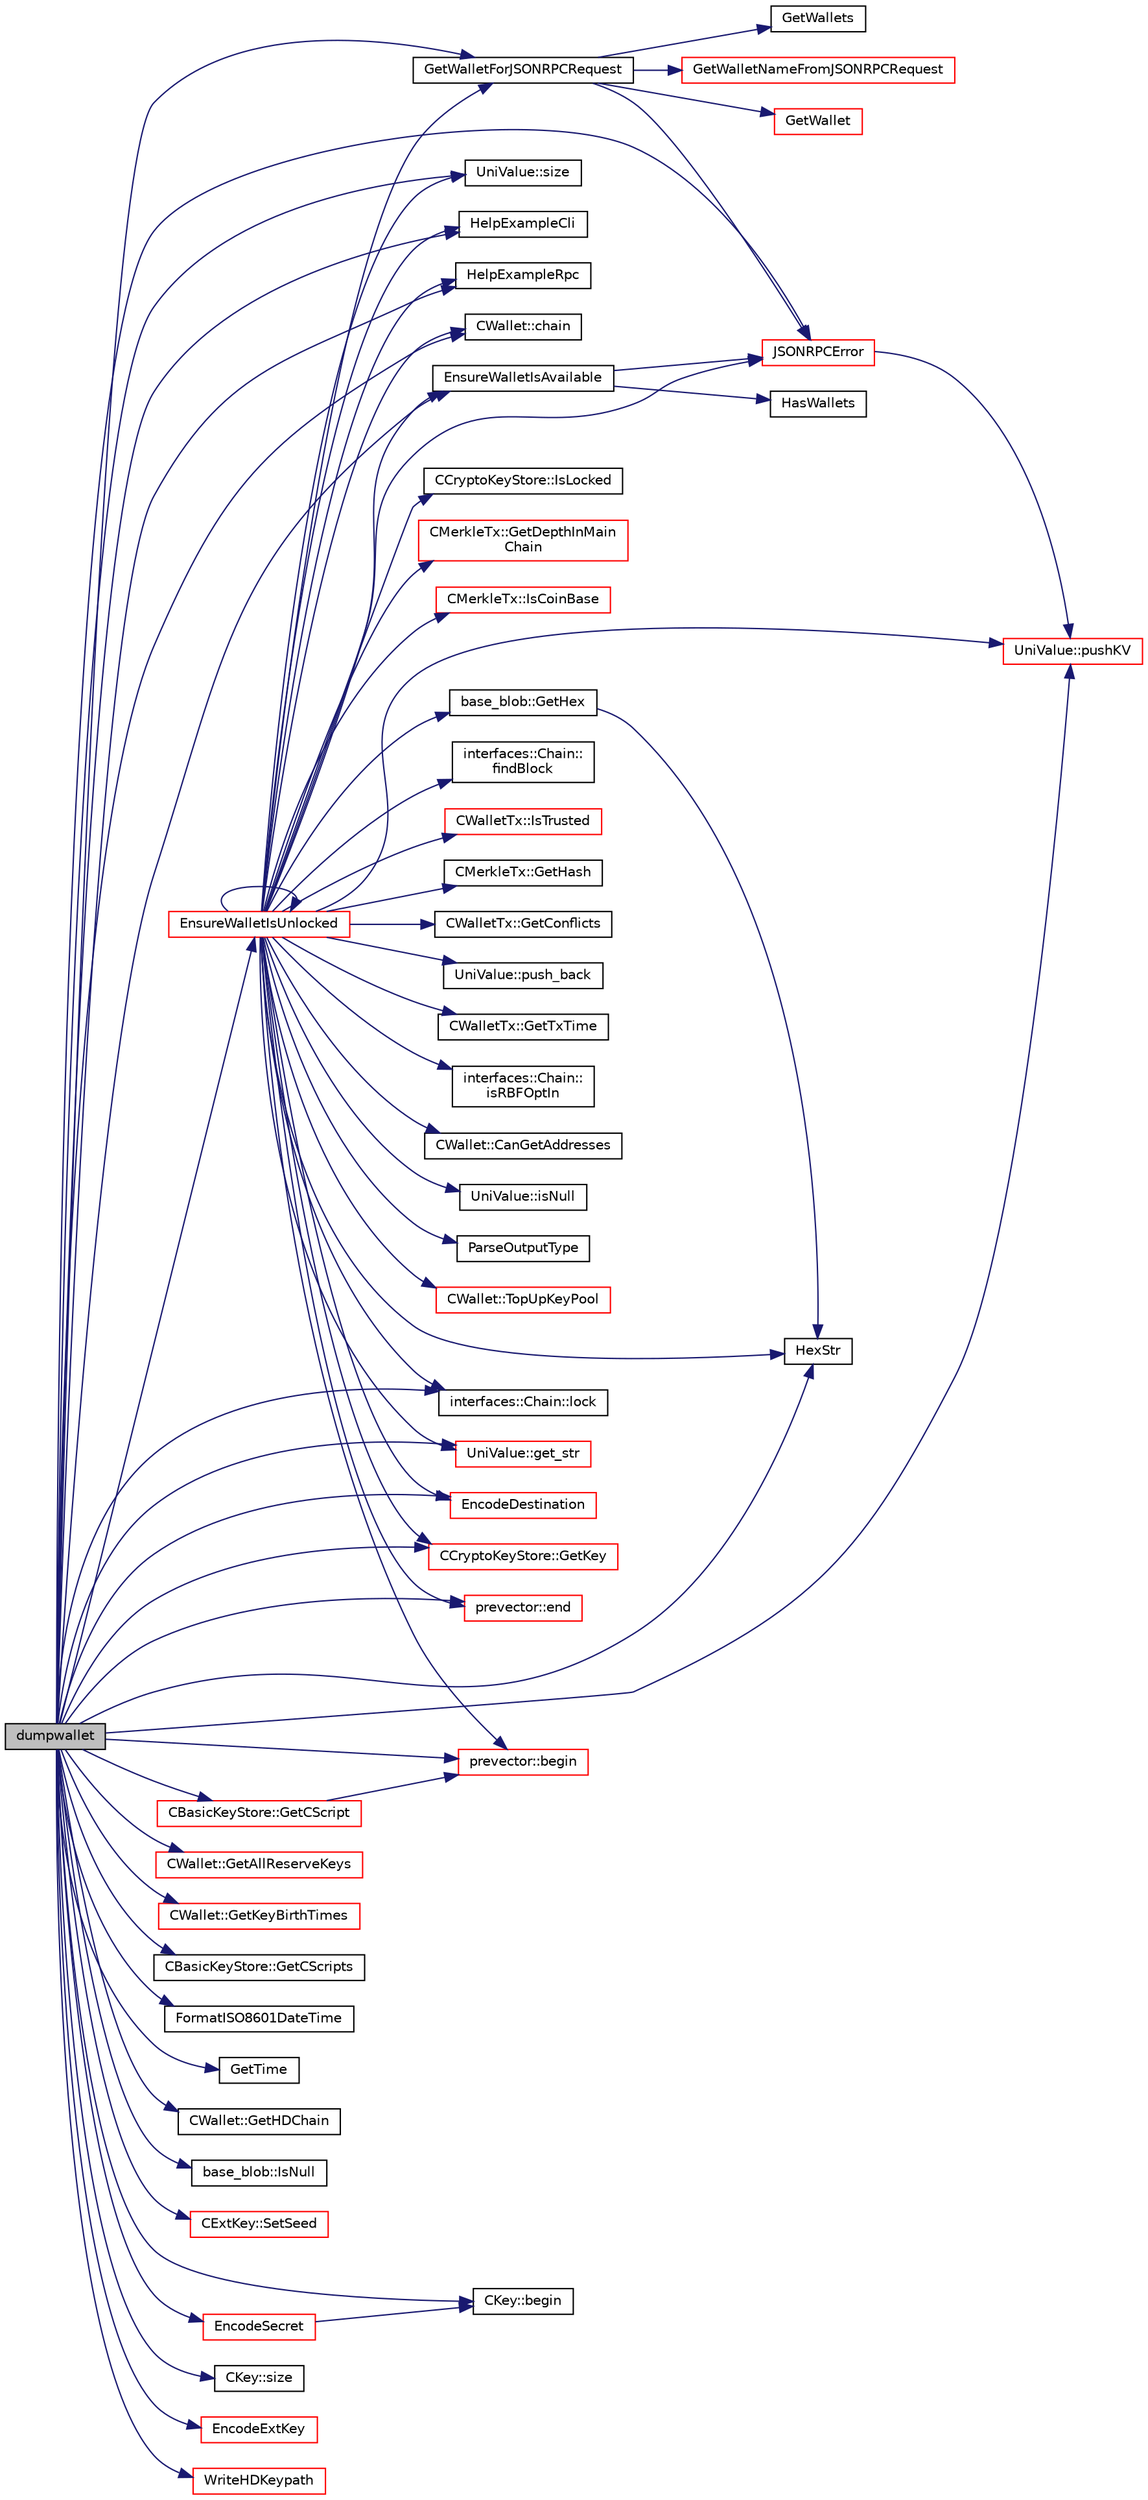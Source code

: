 digraph "dumpwallet"
{
  edge [fontname="Helvetica",fontsize="10",labelfontname="Helvetica",labelfontsize="10"];
  node [fontname="Helvetica",fontsize="10",shape=record];
  rankdir="LR";
  Node1 [label="dumpwallet",height=0.2,width=0.4,color="black", fillcolor="grey75", style="filled", fontcolor="black"];
  Node1 -> Node2 [color="midnightblue",fontsize="10",style="solid",fontname="Helvetica"];
  Node2 [label="GetWalletForJSONRPCRequest",height=0.2,width=0.4,color="black", fillcolor="white", style="filled",URL="$rpcwallet_8cpp.html#a13cf9bdc928d8ca0b67e34791da05ddc",tooltip="Figures out what wallet, if any, to use for a JSONRPCRequest. "];
  Node2 -> Node3 [color="midnightblue",fontsize="10",style="solid",fontname="Helvetica"];
  Node3 [label="GetWalletNameFromJSONRPCRequest",height=0.2,width=0.4,color="red", fillcolor="white", style="filled",URL="$rpcwallet_8cpp.html#af704ea42262521346e3be551cfbc5a7f"];
  Node2 -> Node4 [color="midnightblue",fontsize="10",style="solid",fontname="Helvetica"];
  Node4 [label="GetWallet",height=0.2,width=0.4,color="red", fillcolor="white", style="filled",URL="$wallet_2wallet_8cpp.html#a59fb74ca7a0b34f8f86ec58464a72f8a"];
  Node2 -> Node5 [color="midnightblue",fontsize="10",style="solid",fontname="Helvetica"];
  Node5 [label="JSONRPCError",height=0.2,width=0.4,color="red", fillcolor="white", style="filled",URL="$rpc_2protocol_8cpp.html#a40b75d3d265c4a2e1d5fe3e129743884"];
  Node5 -> Node6 [color="midnightblue",fontsize="10",style="solid",fontname="Helvetica"];
  Node6 [label="UniValue::pushKV",height=0.2,width=0.4,color="red", fillcolor="white", style="filled",URL="$class_uni_value.html#abab649c2dbd593233de6364254456026"];
  Node2 -> Node7 [color="midnightblue",fontsize="10",style="solid",fontname="Helvetica"];
  Node7 [label="GetWallets",height=0.2,width=0.4,color="black", fillcolor="white", style="filled",URL="$dummywallet_8cpp.html#ab8562a8762a7793fdf5b8ae9465e1b85"];
  Node1 -> Node8 [color="midnightblue",fontsize="10",style="solid",fontname="Helvetica"];
  Node8 [label="EnsureWalletIsAvailable",height=0.2,width=0.4,color="black", fillcolor="white", style="filled",URL="$rpcwallet_8cpp.html#ae44c9e4546fdf6e182276fada0126649"];
  Node8 -> Node9 [color="midnightblue",fontsize="10",style="solid",fontname="Helvetica"];
  Node9 [label="HasWallets",height=0.2,width=0.4,color="black", fillcolor="white", style="filled",URL="$wallet_2wallet_8cpp.html#a9bc62b5b6dea0a67f248bc07019a851f"];
  Node8 -> Node5 [color="midnightblue",fontsize="10",style="solid",fontname="Helvetica"];
  Node1 -> Node10 [color="midnightblue",fontsize="10",style="solid",fontname="Helvetica"];
  Node10 [label="UniValue::size",height=0.2,width=0.4,color="black", fillcolor="white", style="filled",URL="$class_uni_value.html#a61ee4ef0fa78da6d936dddf408a51a13"];
  Node1 -> Node11 [color="midnightblue",fontsize="10",style="solid",fontname="Helvetica"];
  Node11 [label="HelpExampleCli",height=0.2,width=0.4,color="black", fillcolor="white", style="filled",URL="$server_8cpp.html#a26bafe3d526ee8cbc84b3c0b0dc3a43b"];
  Node1 -> Node12 [color="midnightblue",fontsize="10",style="solid",fontname="Helvetica"];
  Node12 [label="HelpExampleRpc",height=0.2,width=0.4,color="black", fillcolor="white", style="filled",URL="$server_8cpp.html#a9ef4f8fb114508ceb861a0e8c3e0d26e"];
  Node1 -> Node13 [color="midnightblue",fontsize="10",style="solid",fontname="Helvetica"];
  Node13 [label="CWallet::chain",height=0.2,width=0.4,color="black", fillcolor="white", style="filled",URL="$class_c_wallet.html#a1f5d867670b11d16e3b720d475c3989a",tooltip="Interface for accessing chain state. "];
  Node1 -> Node14 [color="midnightblue",fontsize="10",style="solid",fontname="Helvetica"];
  Node14 [label="interfaces::Chain::lock",height=0.2,width=0.4,color="black", fillcolor="white", style="filled",URL="$classinterfaces_1_1_chain.html#ad3a8681b5aeabaebe0e31ee762aa53da",tooltip="Return Lock interface. "];
  Node1 -> Node15 [color="midnightblue",fontsize="10",style="solid",fontname="Helvetica"];
  Node15 [label="EnsureWalletIsUnlocked",height=0.2,width=0.4,color="red", fillcolor="white", style="filled",URL="$rpcwallet_8cpp.html#a4eb48c19268ebfbfc0e9b6d7904e877f"];
  Node15 -> Node16 [color="midnightblue",fontsize="10",style="solid",fontname="Helvetica"];
  Node16 [label="CCryptoKeyStore::IsLocked",height=0.2,width=0.4,color="black", fillcolor="white", style="filled",URL="$class_c_crypto_key_store.html#a1c3ebef555fd13676d67509b95820fcf"];
  Node15 -> Node5 [color="midnightblue",fontsize="10",style="solid",fontname="Helvetica"];
  Node15 -> Node17 [color="midnightblue",fontsize="10",style="solid",fontname="Helvetica"];
  Node17 [label="CMerkleTx::GetDepthInMain\lChain",height=0.2,width=0.4,color="red", fillcolor="white", style="filled",URL="$class_c_merkle_tx.html#a401cca34b744b1bf5993d4fe1e871190",tooltip="Return depth of transaction in blockchain: <0 : conflicts with a transaction this deep in the blockch..."];
  Node15 -> Node6 [color="midnightblue",fontsize="10",style="solid",fontname="Helvetica"];
  Node15 -> Node18 [color="midnightblue",fontsize="10",style="solid",fontname="Helvetica"];
  Node18 [label="CMerkleTx::IsCoinBase",height=0.2,width=0.4,color="red", fillcolor="white", style="filled",URL="$class_c_merkle_tx.html#a639c70fc4b2520a87c32a98ecd75d403"];
  Node15 -> Node19 [color="midnightblue",fontsize="10",style="solid",fontname="Helvetica"];
  Node19 [label="base_blob::GetHex",height=0.2,width=0.4,color="black", fillcolor="white", style="filled",URL="$classbase__blob.html#a9541747b1f91f9469ac0aff90665bd32"];
  Node19 -> Node20 [color="midnightblue",fontsize="10",style="solid",fontname="Helvetica"];
  Node20 [label="HexStr",height=0.2,width=0.4,color="black", fillcolor="white", style="filled",URL="$strencodings_8h.html#af003e10d5d34c3271ca57ec79059a5ae"];
  Node15 -> Node21 [color="midnightblue",fontsize="10",style="solid",fontname="Helvetica"];
  Node21 [label="interfaces::Chain::\lfindBlock",height=0.2,width=0.4,color="black", fillcolor="white", style="filled",URL="$classinterfaces_1_1_chain.html#a134d392dd907e3843949a6ae110321f2",tooltip="Return whether node has the block and optionally return block metadata or contents. "];
  Node15 -> Node22 [color="midnightblue",fontsize="10",style="solid",fontname="Helvetica"];
  Node22 [label="CWalletTx::IsTrusted",height=0.2,width=0.4,color="red", fillcolor="white", style="filled",URL="$group__map_wallet.html#gadce74a958e7e5c56f2d41a7a7e1fd42f"];
  Node15 -> Node23 [color="midnightblue",fontsize="10",style="solid",fontname="Helvetica"];
  Node23 [label="CMerkleTx::GetHash",height=0.2,width=0.4,color="black", fillcolor="white", style="filled",URL="$class_c_merkle_tx.html#a0229887ee125fa7c45a90e9cca77bf94"];
  Node15 -> Node24 [color="midnightblue",fontsize="10",style="solid",fontname="Helvetica"];
  Node24 [label="CWalletTx::GetConflicts",height=0.2,width=0.4,color="black", fillcolor="white", style="filled",URL="$group__map_wallet.html#gabb55af01e7c81f52c3a9864aad0b6220"];
  Node15 -> Node25 [color="midnightblue",fontsize="10",style="solid",fontname="Helvetica"];
  Node25 [label="UniValue::push_back",height=0.2,width=0.4,color="black", fillcolor="white", style="filled",URL="$class_uni_value.html#a944cd1b59b040cd24c9f46b55a68d49a"];
  Node15 -> Node26 [color="midnightblue",fontsize="10",style="solid",fontname="Helvetica"];
  Node26 [label="CWalletTx::GetTxTime",height=0.2,width=0.4,color="black", fillcolor="white", style="filled",URL="$group__map_wallet.html#ga25fdd940fcdd2ea9d05547c5c789fc0d"];
  Node15 -> Node27 [color="midnightblue",fontsize="10",style="solid",fontname="Helvetica"];
  Node27 [label="interfaces::Chain::\lisRBFOptIn",height=0.2,width=0.4,color="black", fillcolor="white", style="filled",URL="$classinterfaces_1_1_chain.html#a2a4a2ab40a8471a23d1018474393bc00",tooltip="Check if transaction is RBF opt in. "];
  Node15 -> Node28 [color="midnightblue",fontsize="10",style="solid",fontname="Helvetica"];
  Node28 [label="UniValue::get_str",height=0.2,width=0.4,color="red", fillcolor="white", style="filled",URL="$class_uni_value.html#a9f69bbd4ccf8d083934cbb510c039cef"];
  Node15 -> Node2 [color="midnightblue",fontsize="10",style="solid",fontname="Helvetica"];
  Node15 -> Node8 [color="midnightblue",fontsize="10",style="solid",fontname="Helvetica"];
  Node15 -> Node10 [color="midnightblue",fontsize="10",style="solid",fontname="Helvetica"];
  Node15 -> Node11 [color="midnightblue",fontsize="10",style="solid",fontname="Helvetica"];
  Node15 -> Node12 [color="midnightblue",fontsize="10",style="solid",fontname="Helvetica"];
  Node15 -> Node29 [color="midnightblue",fontsize="10",style="solid",fontname="Helvetica"];
  Node29 [label="CWallet::CanGetAddresses",height=0.2,width=0.4,color="black", fillcolor="white", style="filled",URL="$group__map_wallet.html#gaad9a5a9aeacc94729e2872f6c5372462"];
  Node15 -> Node30 [color="midnightblue",fontsize="10",style="solid",fontname="Helvetica"];
  Node30 [label="UniValue::isNull",height=0.2,width=0.4,color="black", fillcolor="white", style="filled",URL="$class_uni_value.html#a70c4bfad8015106cc480042462f413c1"];
  Node15 -> Node31 [color="midnightblue",fontsize="10",style="solid",fontname="Helvetica"];
  Node31 [label="ParseOutputType",height=0.2,width=0.4,color="black", fillcolor="white", style="filled",URL="$outputtype_8cpp.html#a1a86492b1c26f09a7f9e7568b9f7d2a2"];
  Node15 -> Node32 [color="midnightblue",fontsize="10",style="solid",fontname="Helvetica"];
  Node32 [label="CWallet::TopUpKeyPool",height=0.2,width=0.4,color="red", fillcolor="white", style="filled",URL="$group___actions.html#ga9730278506e0a4f1c65239b951525b55"];
  Node15 -> Node33 [color="midnightblue",fontsize="10",style="solid",fontname="Helvetica"];
  Node33 [label="EncodeDestination",height=0.2,width=0.4,color="red", fillcolor="white", style="filled",URL="$key__io_8cpp.html#a69b845c325e6bf516251cd3a67fe1df7"];
  Node15 -> Node13 [color="midnightblue",fontsize="10",style="solid",fontname="Helvetica"];
  Node15 -> Node14 [color="midnightblue",fontsize="10",style="solid",fontname="Helvetica"];
  Node15 -> Node15 [color="midnightblue",fontsize="10",style="solid",fontname="Helvetica"];
  Node15 -> Node34 [color="midnightblue",fontsize="10",style="solid",fontname="Helvetica"];
  Node34 [label="CCryptoKeyStore::GetKey",height=0.2,width=0.4,color="red", fillcolor="white", style="filled",URL="$class_c_crypto_key_store.html#a01b3cbe18b296f2c51e6fe4137f24c4b"];
  Node15 -> Node20 [color="midnightblue",fontsize="10",style="solid",fontname="Helvetica"];
  Node15 -> Node35 [color="midnightblue",fontsize="10",style="solid",fontname="Helvetica"];
  Node35 [label="prevector::begin",height=0.2,width=0.4,color="red", fillcolor="white", style="filled",URL="$classprevector.html#aa9210cbe708412a70868d6e0bca844c9"];
  Node15 -> Node36 [color="midnightblue",fontsize="10",style="solid",fontname="Helvetica"];
  Node36 [label="prevector::end",height=0.2,width=0.4,color="red", fillcolor="white", style="filled",URL="$classprevector.html#aab7f6e13a3cac85cc340fc6b90c5365c"];
  Node1 -> Node28 [color="midnightblue",fontsize="10",style="solid",fontname="Helvetica"];
  Node1 -> Node5 [color="midnightblue",fontsize="10",style="solid",fontname="Helvetica"];
  Node1 -> Node37 [color="midnightblue",fontsize="10",style="solid",fontname="Helvetica"];
  Node37 [label="CWallet::GetAllReserveKeys",height=0.2,width=0.4,color="red", fillcolor="white", style="filled",URL="$class_c_wallet.html#a112db1b8ea4c0bc36d6674ffeaaa55a7"];
  Node1 -> Node38 [color="midnightblue",fontsize="10",style="solid",fontname="Helvetica"];
  Node38 [label="CWallet::GetKeyBirthTimes",height=0.2,width=0.4,color="red", fillcolor="white", style="filled",URL="$class_c_wallet.html#a8b1696f8650d76634428980ffd8a8058"];
  Node1 -> Node39 [color="midnightblue",fontsize="10",style="solid",fontname="Helvetica"];
  Node39 [label="CBasicKeyStore::GetCScripts",height=0.2,width=0.4,color="black", fillcolor="white", style="filled",URL="$class_c_basic_key_store.html#a9b29a3d2711c3a343e1cb400c6c72349"];
  Node1 -> Node40 [color="midnightblue",fontsize="10",style="solid",fontname="Helvetica"];
  Node40 [label="FormatISO8601DateTime",height=0.2,width=0.4,color="black", fillcolor="white", style="filled",URL="$time_8cpp.html#ae5186b218f085a0a48b08bcdb0fffed1",tooltip="ISO 8601 formatting is preferred. "];
  Node1 -> Node41 [color="midnightblue",fontsize="10",style="solid",fontname="Helvetica"];
  Node41 [label="GetTime",height=0.2,width=0.4,color="black", fillcolor="white", style="filled",URL="$time_8cpp.html#a46fac5fba8ba905b5f9acb364f5d8c6f",tooltip="GetTimeMicros() and GetTimeMillis() both return the system time, but in different units..."];
  Node1 -> Node42 [color="midnightblue",fontsize="10",style="solid",fontname="Helvetica"];
  Node42 [label="CWallet::GetHDChain",height=0.2,width=0.4,color="black", fillcolor="white", style="filled",URL="$class_c_wallet.html#ac424e70650db2fc66aa4175e83496974"];
  Node1 -> Node43 [color="midnightblue",fontsize="10",style="solid",fontname="Helvetica"];
  Node43 [label="base_blob::IsNull",height=0.2,width=0.4,color="black", fillcolor="white", style="filled",URL="$classbase__blob.html#aff2f3d1d623d91b6895a6a153434770e"];
  Node1 -> Node34 [color="midnightblue",fontsize="10",style="solid",fontname="Helvetica"];
  Node1 -> Node44 [color="midnightblue",fontsize="10",style="solid",fontname="Helvetica"];
  Node44 [label="CExtKey::SetSeed",height=0.2,width=0.4,color="red", fillcolor="white", style="filled",URL="$struct_c_ext_key.html#a8593d6ce0dadfca0f8c2f71ebb4e1fe0"];
  Node1 -> Node45 [color="midnightblue",fontsize="10",style="solid",fontname="Helvetica"];
  Node45 [label="CKey::begin",height=0.2,width=0.4,color="black", fillcolor="white", style="filled",URL="$class_c_key.html#aabd29e0d5faf30032cc8519a1ce62a5a"];
  Node1 -> Node46 [color="midnightblue",fontsize="10",style="solid",fontname="Helvetica"];
  Node46 [label="CKey::size",height=0.2,width=0.4,color="black", fillcolor="white", style="filled",URL="$class_c_key.html#a6329a38926a8af8112d06da96afbfe39",tooltip="Simple read-only vector-like interface. "];
  Node1 -> Node47 [color="midnightblue",fontsize="10",style="solid",fontname="Helvetica"];
  Node47 [label="EncodeExtKey",height=0.2,width=0.4,color="red", fillcolor="white", style="filled",URL="$key__io_8cpp.html#a42149c57abf012b68e3ffb7a04636e8f"];
  Node1 -> Node48 [color="midnightblue",fontsize="10",style="solid",fontname="Helvetica"];
  Node48 [label="EncodeSecret",height=0.2,width=0.4,color="red", fillcolor="white", style="filled",URL="$key__io_8cpp.html#a675809f738ce55f530880389fa330f66"];
  Node48 -> Node45 [color="midnightblue",fontsize="10",style="solid",fontname="Helvetica"];
  Node1 -> Node49 [color="midnightblue",fontsize="10",style="solid",fontname="Helvetica"];
  Node49 [label="WriteHDKeypath",height=0.2,width=0.4,color="red", fillcolor="white", style="filled",URL="$bip32_8cpp.html#a95adec97d2991998e8bc35720d0e67f8",tooltip="Write HD keypaths as strings. "];
  Node1 -> Node33 [color="midnightblue",fontsize="10",style="solid",fontname="Helvetica"];
  Node1 -> Node50 [color="midnightblue",fontsize="10",style="solid",fontname="Helvetica"];
  Node50 [label="CBasicKeyStore::GetCScript",height=0.2,width=0.4,color="red", fillcolor="white", style="filled",URL="$class_c_basic_key_store.html#a7dc20df2337bca743b7323b76e626e20"];
  Node50 -> Node35 [color="midnightblue",fontsize="10",style="solid",fontname="Helvetica"];
  Node1 -> Node20 [color="midnightblue",fontsize="10",style="solid",fontname="Helvetica"];
  Node1 -> Node35 [color="midnightblue",fontsize="10",style="solid",fontname="Helvetica"];
  Node1 -> Node36 [color="midnightblue",fontsize="10",style="solid",fontname="Helvetica"];
  Node1 -> Node6 [color="midnightblue",fontsize="10",style="solid",fontname="Helvetica"];
}
